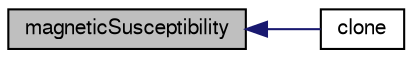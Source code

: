 digraph "magneticSusceptibility"
{
  bgcolor="transparent";
  edge [fontname="FreeSans",fontsize="10",labelfontname="FreeSans",labelfontsize="10"];
  node [fontname="FreeSans",fontsize="10",shape=record];
  rankdir="LR";
  Node28 [label="magneticSusceptibility",height=0.2,width=0.4,color="black", fillcolor="grey75", style="filled", fontcolor="black"];
  Node28 -> Node29 [dir="back",color="midnightblue",fontsize="10",style="solid",fontname="FreeSans"];
  Node29 [label="clone",height=0.2,width=0.4,color="black",URL="$a24150.html#ac7eaa8b220cc46ce90a03b7fc312138e",tooltip="Construct and return a clone. "];
}
